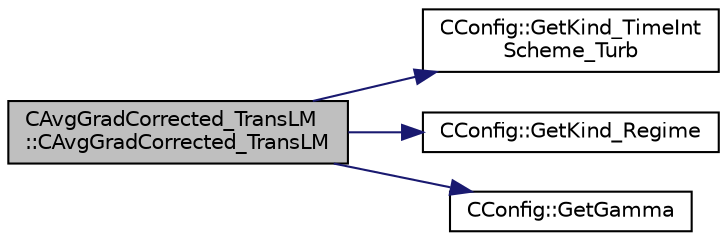 digraph "CAvgGradCorrected_TransLM::CAvgGradCorrected_TransLM"
{
  edge [fontname="Helvetica",fontsize="10",labelfontname="Helvetica",labelfontsize="10"];
  node [fontname="Helvetica",fontsize="10",shape=record];
  rankdir="LR";
  Node0 [label="CAvgGradCorrected_TransLM\l::CAvgGradCorrected_TransLM",height=0.2,width=0.4,color="black", fillcolor="grey75", style="filled", fontcolor="black"];
  Node0 -> Node1 [color="midnightblue",fontsize="10",style="solid",fontname="Helvetica"];
  Node1 [label="CConfig::GetKind_TimeInt\lScheme_Turb",height=0.2,width=0.4,color="black", fillcolor="white", style="filled",URL="$class_c_config.html#a82efe7e60c3b0613fa496899340931a4",tooltip="Get the kind of integration scheme (implicit) for the turbulence equations. "];
  Node0 -> Node2 [color="midnightblue",fontsize="10",style="solid",fontname="Helvetica"];
  Node2 [label="CConfig::GetKind_Regime",height=0.2,width=0.4,color="black", fillcolor="white", style="filled",URL="$class_c_config.html#a66ca7e620390a81cd49cd0a00716128e",tooltip="Governing equations of the flow (it can be different from the run time equation). ..."];
  Node0 -> Node3 [color="midnightblue",fontsize="10",style="solid",fontname="Helvetica"];
  Node3 [label="CConfig::GetGamma",height=0.2,width=0.4,color="black", fillcolor="white", style="filled",URL="$class_c_config.html#a5f01bbbd9c331ecea38eebbe9cc9cd4e",tooltip="Get the value of the Gamma of fluid (ratio of specific heats). "];
}
